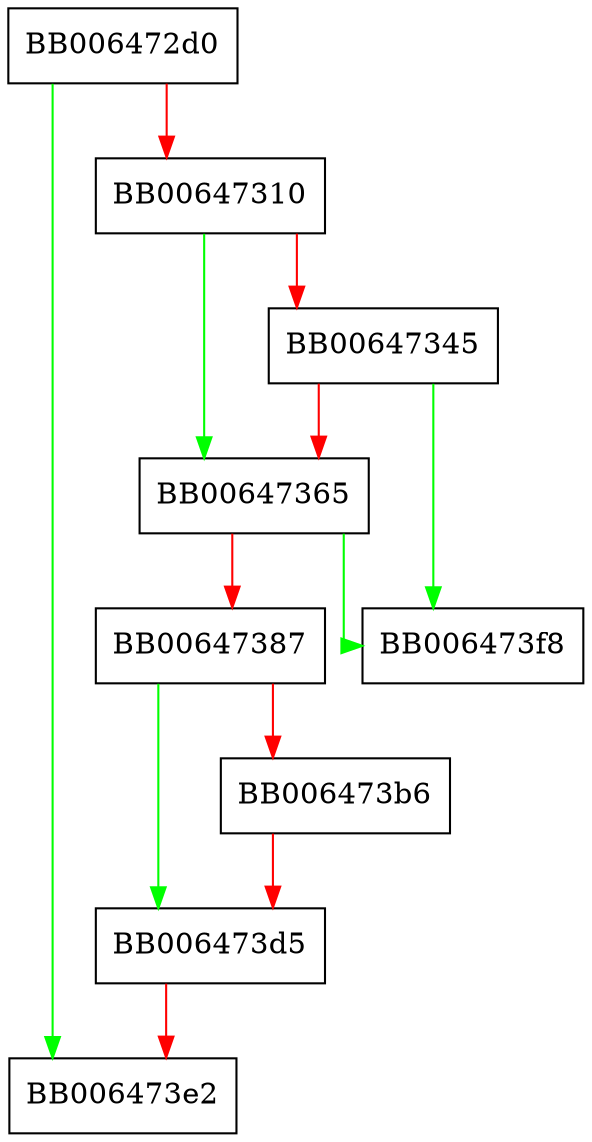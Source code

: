 digraph t_tob64 {
  node [shape="box"];
  graph [splines=ortho];
  BB006472d0 -> BB006473e2 [color="green"];
  BB006472d0 -> BB00647310 [color="red"];
  BB00647310 -> BB00647365 [color="green"];
  BB00647310 -> BB00647345 [color="red"];
  BB00647345 -> BB006473f8 [color="green"];
  BB00647345 -> BB00647365 [color="red"];
  BB00647365 -> BB006473f8 [color="green"];
  BB00647365 -> BB00647387 [color="red"];
  BB00647387 -> BB006473d5 [color="green"];
  BB00647387 -> BB006473b6 [color="red"];
  BB006473b6 -> BB006473d5 [color="red"];
  BB006473d5 -> BB006473e2 [color="red"];
}